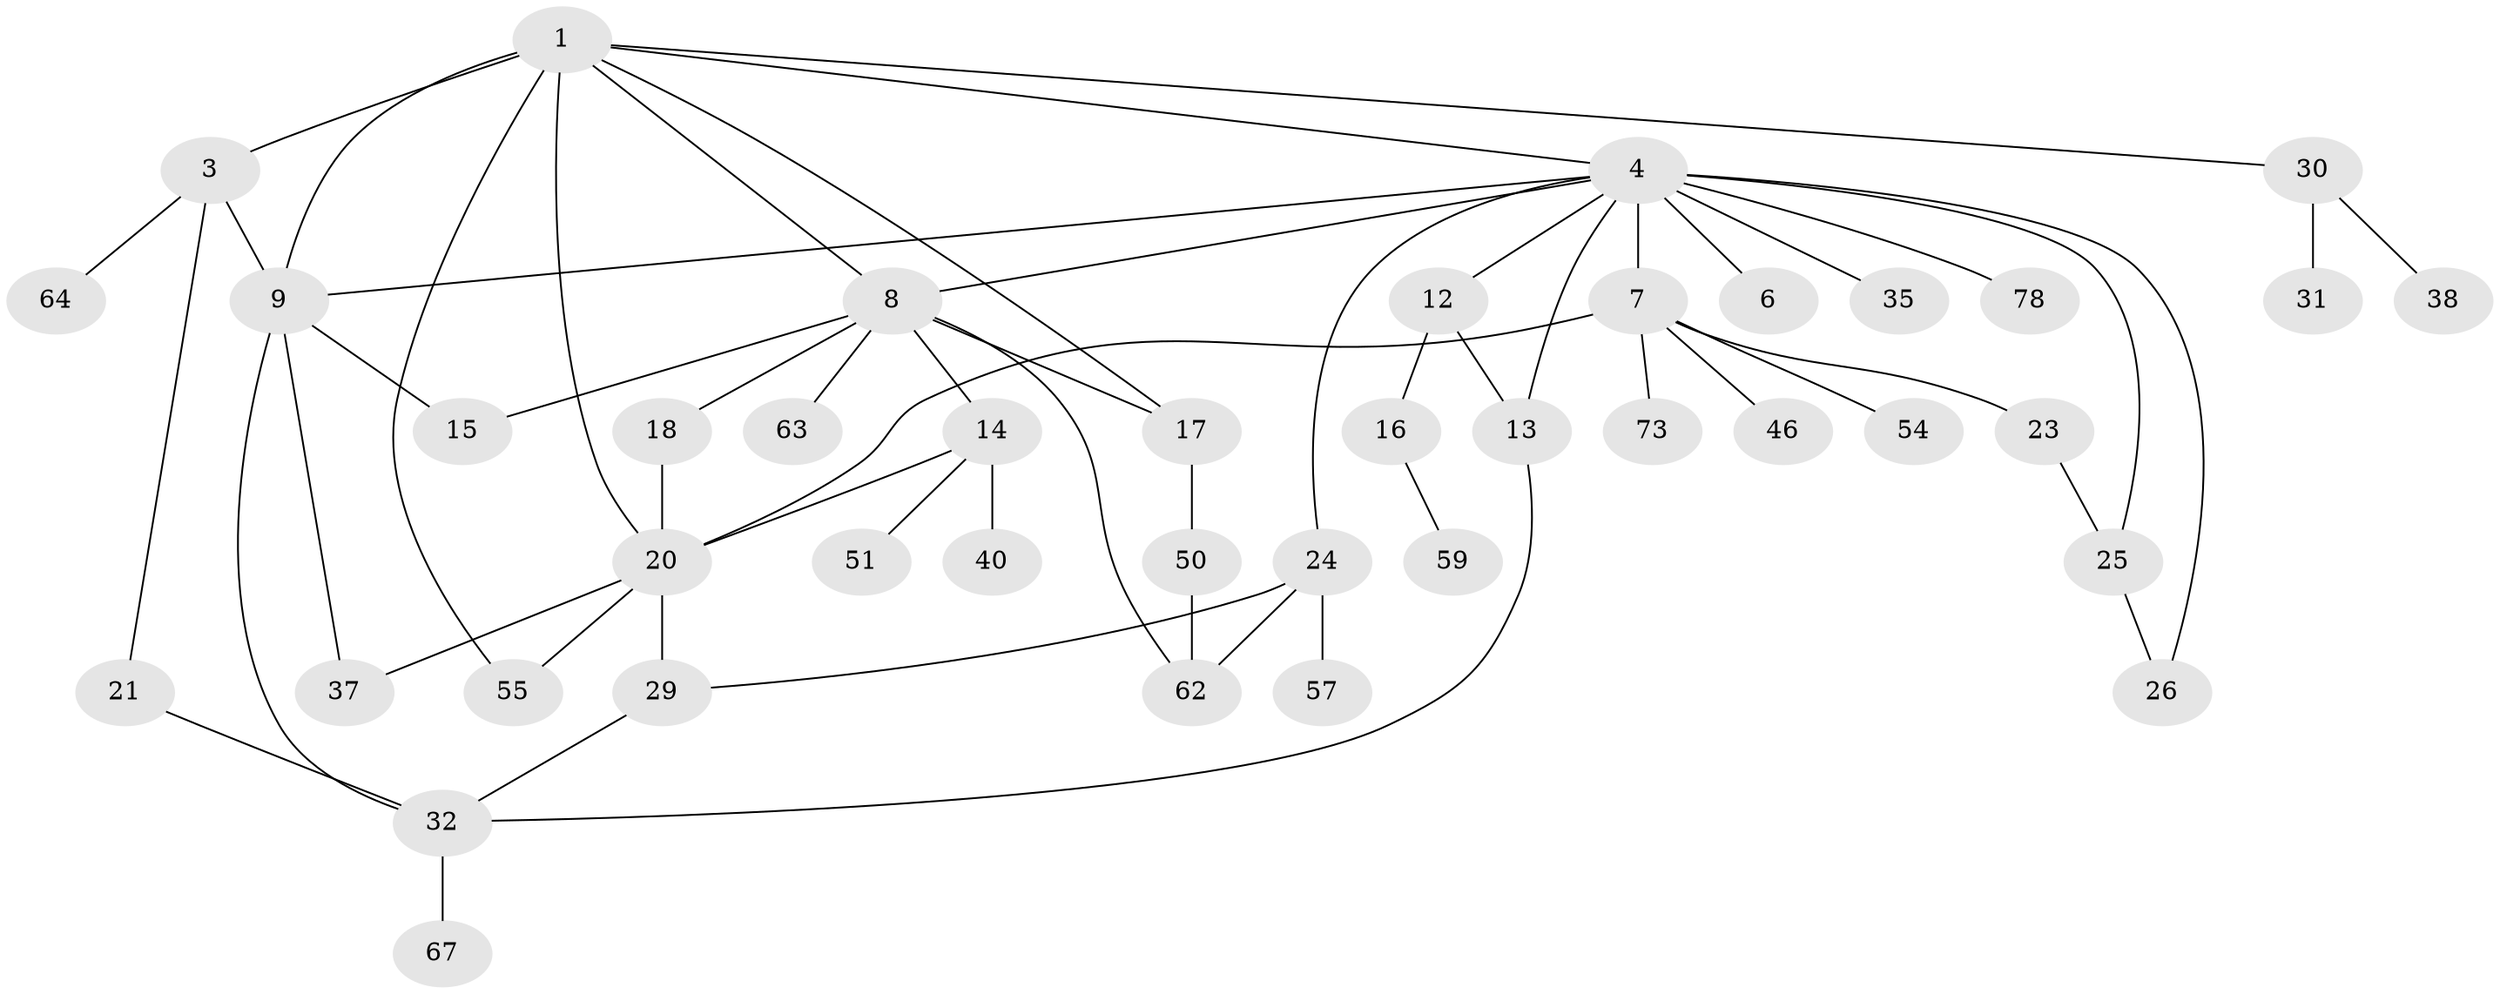 // original degree distribution, {5: 0.04878048780487805, 6: 0.024390243902439025, 3: 0.15853658536585366, 9: 0.012195121951219513, 2: 0.3780487804878049, 4: 0.15853658536585366, 1: 0.21951219512195122}
// Generated by graph-tools (version 1.1) at 2025/13/03/09/25 04:13:28]
// undirected, 41 vertices, 59 edges
graph export_dot {
graph [start="1"]
  node [color=gray90,style=filled];
  1 [super="+2+27"];
  3 [super="+11"];
  4 [super="+70+5"];
  6 [super="+61"];
  7 [super="+28"];
  8 [super="+47+22"];
  9 [super="+10+19"];
  12;
  13 [super="+43"];
  14;
  15;
  16;
  17 [super="+45"];
  18;
  20 [super="+33+36+42"];
  21;
  23;
  24 [super="+56"];
  25 [super="+44"];
  26 [super="+81"];
  29 [super="+39"];
  30;
  31;
  32 [super="+41"];
  35;
  37 [super="+76"];
  38;
  40;
  46;
  50;
  51;
  54;
  55;
  57;
  59;
  62 [super="+75"];
  63;
  64;
  67;
  73;
  78;
  1 -- 9;
  1 -- 17;
  1 -- 55;
  1 -- 3 [weight=2];
  1 -- 4;
  1 -- 30;
  1 -- 8;
  1 -- 20;
  3 -- 21;
  3 -- 64;
  3 -- 9;
  4 -- 6;
  4 -- 7 [weight=2];
  4 -- 8;
  4 -- 26;
  4 -- 78;
  4 -- 9;
  4 -- 35;
  4 -- 24;
  4 -- 25;
  4 -- 12;
  4 -- 13;
  7 -- 23;
  7 -- 54;
  7 -- 73 [weight=2];
  7 -- 46;
  7 -- 20 [weight=2];
  8 -- 14;
  8 -- 18;
  8 -- 63;
  8 -- 15;
  8 -- 17;
  8 -- 62;
  9 -- 32;
  9 -- 15;
  9 -- 37;
  12 -- 13;
  12 -- 16;
  13 -- 32;
  14 -- 40;
  14 -- 51;
  14 -- 20;
  16 -- 59;
  17 -- 50;
  18 -- 20 [weight=2];
  20 -- 37;
  20 -- 55;
  20 -- 29;
  21 -- 32;
  23 -- 25;
  24 -- 29;
  24 -- 62;
  24 -- 57;
  25 -- 26;
  29 -- 32;
  30 -- 31;
  30 -- 38;
  32 -- 67;
  50 -- 62;
}
